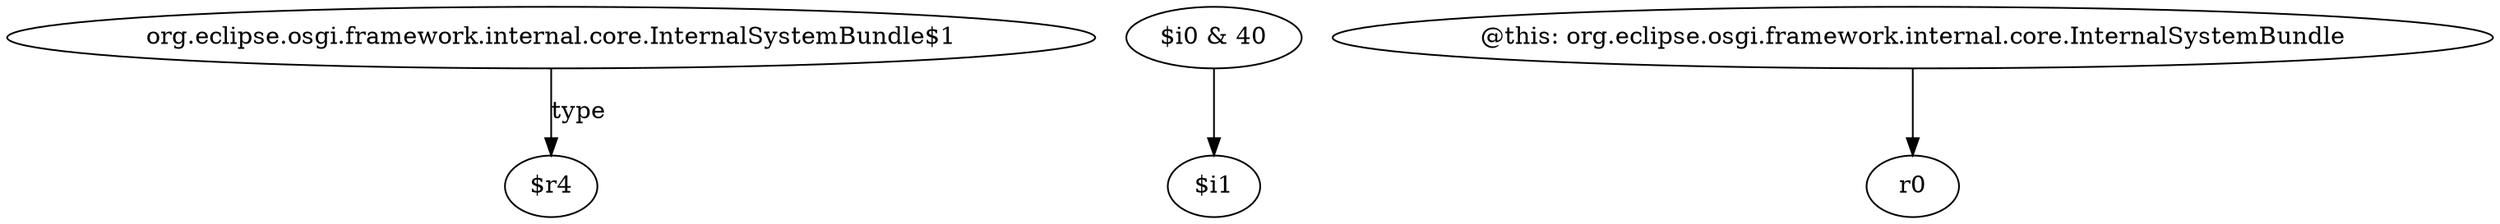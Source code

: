 digraph g {
0[label="org.eclipse.osgi.framework.internal.core.InternalSystemBundle$1"]
1[label="$r4"]
0->1[label="type"]
2[label="$i0 & 40"]
3[label="$i1"]
2->3[label=""]
4[label="@this: org.eclipse.osgi.framework.internal.core.InternalSystemBundle"]
5[label="r0"]
4->5[label=""]
}
